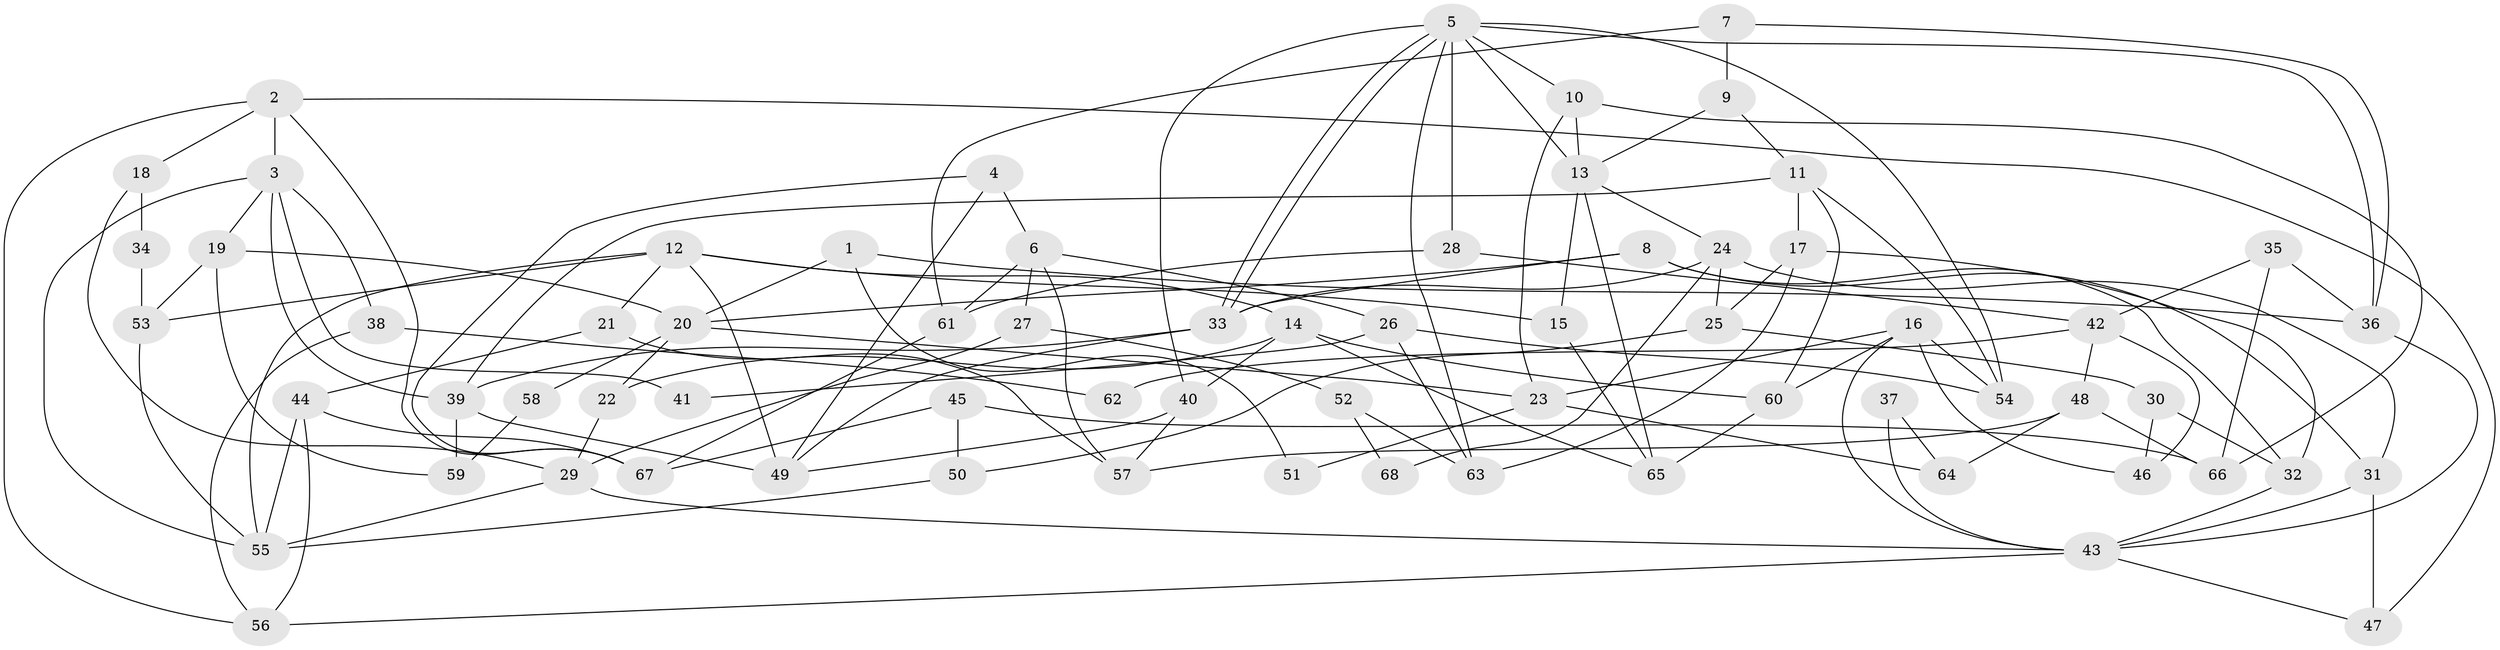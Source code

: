 // Generated by graph-tools (version 1.1) at 2025/50/03/09/25 04:50:23]
// undirected, 68 vertices, 136 edges
graph export_dot {
graph [start="1"]
  node [color=gray90,style=filled];
  1;
  2;
  3;
  4;
  5;
  6;
  7;
  8;
  9;
  10;
  11;
  12;
  13;
  14;
  15;
  16;
  17;
  18;
  19;
  20;
  21;
  22;
  23;
  24;
  25;
  26;
  27;
  28;
  29;
  30;
  31;
  32;
  33;
  34;
  35;
  36;
  37;
  38;
  39;
  40;
  41;
  42;
  43;
  44;
  45;
  46;
  47;
  48;
  49;
  50;
  51;
  52;
  53;
  54;
  55;
  56;
  57;
  58;
  59;
  60;
  61;
  62;
  63;
  64;
  65;
  66;
  67;
  68;
  1 -- 36;
  1 -- 20;
  1 -- 51;
  2 -- 47;
  2 -- 56;
  2 -- 3;
  2 -- 18;
  2 -- 67;
  3 -- 55;
  3 -- 19;
  3 -- 38;
  3 -- 39;
  3 -- 41;
  4 -- 67;
  4 -- 6;
  4 -- 49;
  5 -- 54;
  5 -- 33;
  5 -- 33;
  5 -- 10;
  5 -- 13;
  5 -- 28;
  5 -- 36;
  5 -- 40;
  5 -- 63;
  6 -- 57;
  6 -- 61;
  6 -- 26;
  6 -- 27;
  7 -- 36;
  7 -- 9;
  7 -- 61;
  8 -- 20;
  8 -- 33;
  8 -- 31;
  8 -- 32;
  9 -- 13;
  9 -- 11;
  10 -- 13;
  10 -- 23;
  10 -- 66;
  11 -- 39;
  11 -- 54;
  11 -- 17;
  11 -- 60;
  12 -- 14;
  12 -- 49;
  12 -- 15;
  12 -- 21;
  12 -- 53;
  12 -- 55;
  13 -- 65;
  13 -- 15;
  13 -- 24;
  14 -- 65;
  14 -- 40;
  14 -- 22;
  14 -- 60;
  15 -- 65;
  16 -- 46;
  16 -- 60;
  16 -- 23;
  16 -- 43;
  16 -- 54;
  17 -- 32;
  17 -- 25;
  17 -- 63;
  18 -- 29;
  18 -- 34;
  19 -- 20;
  19 -- 53;
  19 -- 59;
  20 -- 22;
  20 -- 23;
  20 -- 58;
  21 -- 44;
  21 -- 57;
  22 -- 29;
  23 -- 51;
  23 -- 64;
  24 -- 33;
  24 -- 25;
  24 -- 31;
  24 -- 68;
  25 -- 30;
  25 -- 50;
  26 -- 63;
  26 -- 41;
  26 -- 54;
  27 -- 29;
  27 -- 52;
  28 -- 42;
  28 -- 61;
  29 -- 55;
  29 -- 43;
  30 -- 32;
  30 -- 46;
  31 -- 43;
  31 -- 47;
  32 -- 43;
  33 -- 39;
  33 -- 49;
  34 -- 53;
  35 -- 36;
  35 -- 66;
  35 -- 42;
  36 -- 43;
  37 -- 64;
  37 -- 43;
  38 -- 56;
  38 -- 62;
  39 -- 49;
  39 -- 59;
  40 -- 49;
  40 -- 57;
  42 -- 48;
  42 -- 46;
  42 -- 62;
  43 -- 47;
  43 -- 56;
  44 -- 67;
  44 -- 55;
  44 -- 56;
  45 -- 67;
  45 -- 50;
  45 -- 66;
  48 -- 66;
  48 -- 57;
  48 -- 64;
  50 -- 55;
  52 -- 63;
  52 -- 68;
  53 -- 55;
  58 -- 59;
  60 -- 65;
  61 -- 67;
}
